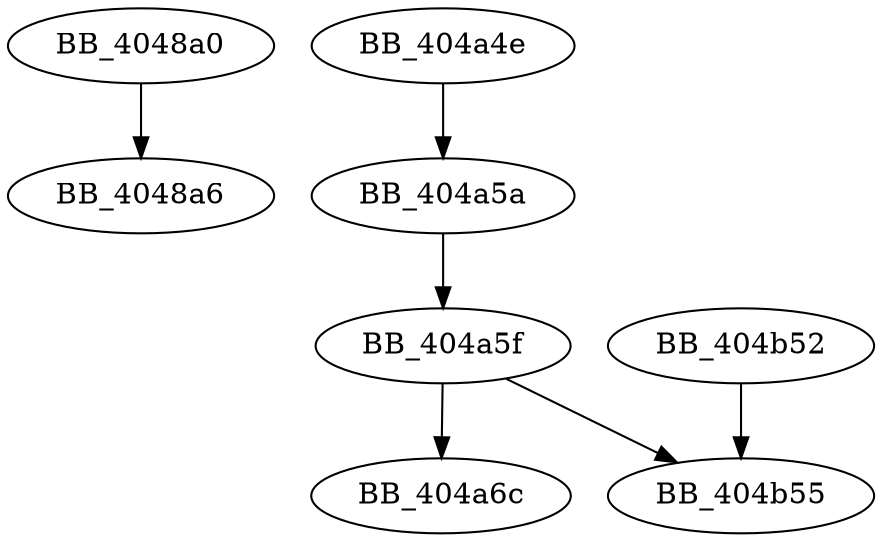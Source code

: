 DiGraph sub_4048A0{
BB_4048a0->BB_4048a6
BB_404a4e->BB_404a5a
BB_404a5a->BB_404a5f
BB_404a5f->BB_404a6c
BB_404a5f->BB_404b55
BB_404b52->BB_404b55
}
